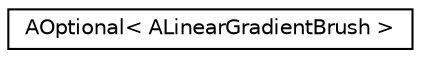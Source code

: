 digraph "Graphical Class Hierarchy"
{
 // LATEX_PDF_SIZE
  edge [fontname="Helvetica",fontsize="10",labelfontname="Helvetica",labelfontsize="10"];
  node [fontname="Helvetica",fontsize="10",shape=record];
  rankdir="LR";
  Node0 [label="AOptional\< ALinearGradientBrush \>",height=0.2,width=0.4,color="black", fillcolor="white", style="filled",URL="$classAOptional.html",tooltip=" "];
}
